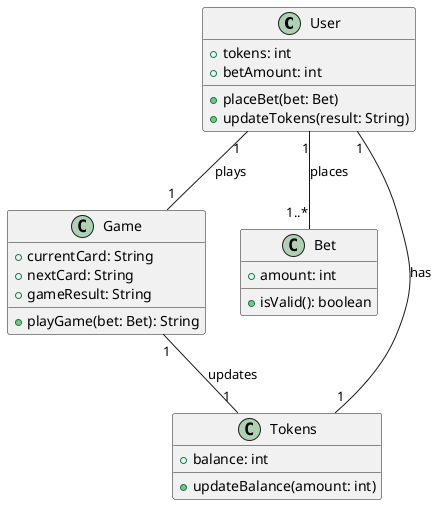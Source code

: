 @startuml
class User {
    +tokens: int
    +betAmount: int
    +placeBet(bet: Bet)
    +updateTokens(result: String)
}

class Game {
    +currentCard: String
    +nextCard: String
    +gameResult: String
    +playGame(bet: Bet): String
}

class Bet {
    +amount: int
    +isValid(): boolean
}

class Tokens {
    +balance: int
    +updateBalance(amount: int)
}

User "1" -- "1..*" Bet : places
User "1" -- "1" Game : plays
User "1" -- "1" Tokens : has
Game "1" -- "1" Tokens : updates
@enduml